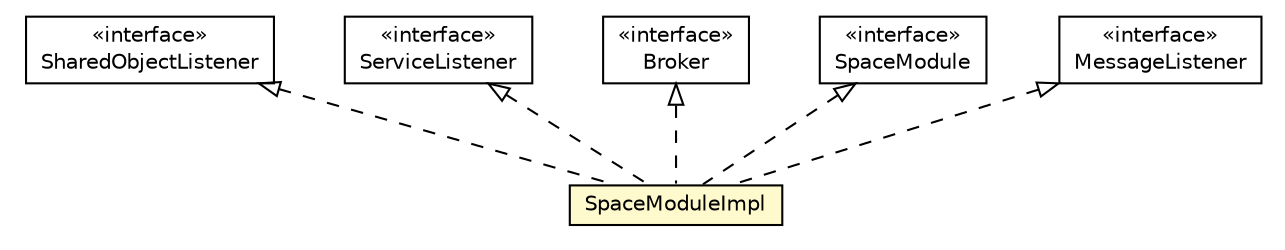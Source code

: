 #!/usr/local/bin/dot
#
# Class diagram 
# Generated by UMLGraph version R5_6-24-gf6e263 (http://www.umlgraph.org/)
#

digraph G {
	edge [fontname="Helvetica",fontsize=10,labelfontname="Helvetica",labelfontsize=10];
	node [fontname="Helvetica",fontsize=10,shape=plaintext];
	nodesep=0.25;
	ranksep=0.5;
	// org.universAAL.middleware.container.SharedObjectListener
	c343442 [label=<<table title="org.universAAL.middleware.container.SharedObjectListener" border="0" cellborder="1" cellspacing="0" cellpadding="2" port="p" href="../../container/SharedObjectListener.html">
		<tr><td><table border="0" cellspacing="0" cellpadding="1">
<tr><td align="center" balign="center"> &#171;interface&#187; </td></tr>
<tr><td align="center" balign="center"> SharedObjectListener </td></tr>
		</table></td></tr>
		</table>>, URL="../../container/SharedObjectListener.html", fontname="Helvetica", fontcolor="black", fontsize=10.0];
	// org.universAAL.middleware.connectors.ServiceListener
	c343641 [label=<<table title="org.universAAL.middleware.connectors.ServiceListener" border="0" cellborder="1" cellspacing="0" cellpadding="2" port="p" href="../../connectors/ServiceListener.html">
		<tr><td><table border="0" cellspacing="0" cellpadding="1">
<tr><td align="center" balign="center"> &#171;interface&#187; </td></tr>
<tr><td align="center" balign="center"> ServiceListener </td></tr>
		</table></td></tr>
		</table>>, URL="../../connectors/ServiceListener.html", fontname="Helvetica", fontcolor="black", fontsize=10.0];
	// org.universAAL.middleware.brokers.Broker
	c343652 [label=<<table title="org.universAAL.middleware.brokers.Broker" border="0" cellborder="1" cellspacing="0" cellpadding="2" port="p" href="../../brokers/Broker.html">
		<tr><td><table border="0" cellspacing="0" cellpadding="1">
<tr><td align="center" balign="center"> &#171;interface&#187; </td></tr>
<tr><td align="center" balign="center"> Broker </td></tr>
		</table></td></tr>
		</table>>, URL="../../brokers/Broker.html", fontname="Helvetica", fontcolor="black", fontsize=10.0];
	// org.universAAL.middleware.modules.SpaceModule
	c343674 [label=<<table title="org.universAAL.middleware.modules.SpaceModule" border="0" cellborder="1" cellspacing="0" cellpadding="2" port="p" href="../SpaceModule.html">
		<tr><td><table border="0" cellspacing="0" cellpadding="1">
<tr><td align="center" balign="center"> &#171;interface&#187; </td></tr>
<tr><td align="center" balign="center"> SpaceModule </td></tr>
		</table></td></tr>
		</table>>, URL="../SpaceModule.html", fontname="Helvetica", fontcolor="black", fontsize=10.0];
	// org.universAAL.middleware.modules.listener.MessageListener
	c343683 [label=<<table title="org.universAAL.middleware.modules.listener.MessageListener" border="0" cellborder="1" cellspacing="0" cellpadding="2" port="p" href="../listener/MessageListener.html">
		<tr><td><table border="0" cellspacing="0" cellpadding="1">
<tr><td align="center" balign="center"> &#171;interface&#187; </td></tr>
<tr><td align="center" balign="center"> MessageListener </td></tr>
		</table></td></tr>
		</table>>, URL="../listener/MessageListener.html", fontname="Helvetica", fontcolor="black", fontsize=10.0];
	// org.universAAL.middleware.modules.space.SpaceModuleImpl
	c343713 [label=<<table title="org.universAAL.middleware.modules.space.SpaceModuleImpl" border="0" cellborder="1" cellspacing="0" cellpadding="2" port="p" bgcolor="lemonChiffon" href="./SpaceModuleImpl.html">
		<tr><td><table border="0" cellspacing="0" cellpadding="1">
<tr><td align="center" balign="center"> SpaceModuleImpl </td></tr>
		</table></td></tr>
		</table>>, URL="./SpaceModuleImpl.html", fontname="Helvetica", fontcolor="black", fontsize=10.0];
	//org.universAAL.middleware.modules.space.SpaceModuleImpl implements org.universAAL.middleware.modules.SpaceModule
	c343674:p -> c343713:p [dir=back,arrowtail=empty,style=dashed];
	//org.universAAL.middleware.modules.space.SpaceModuleImpl implements org.universAAL.middleware.modules.listener.MessageListener
	c343683:p -> c343713:p [dir=back,arrowtail=empty,style=dashed];
	//org.universAAL.middleware.modules.space.SpaceModuleImpl implements org.universAAL.middleware.container.SharedObjectListener
	c343442:p -> c343713:p [dir=back,arrowtail=empty,style=dashed];
	//org.universAAL.middleware.modules.space.SpaceModuleImpl implements org.universAAL.middleware.connectors.ServiceListener
	c343641:p -> c343713:p [dir=back,arrowtail=empty,style=dashed];
	//org.universAAL.middleware.modules.space.SpaceModuleImpl implements org.universAAL.middleware.brokers.Broker
	c343652:p -> c343713:p [dir=back,arrowtail=empty,style=dashed];
}

